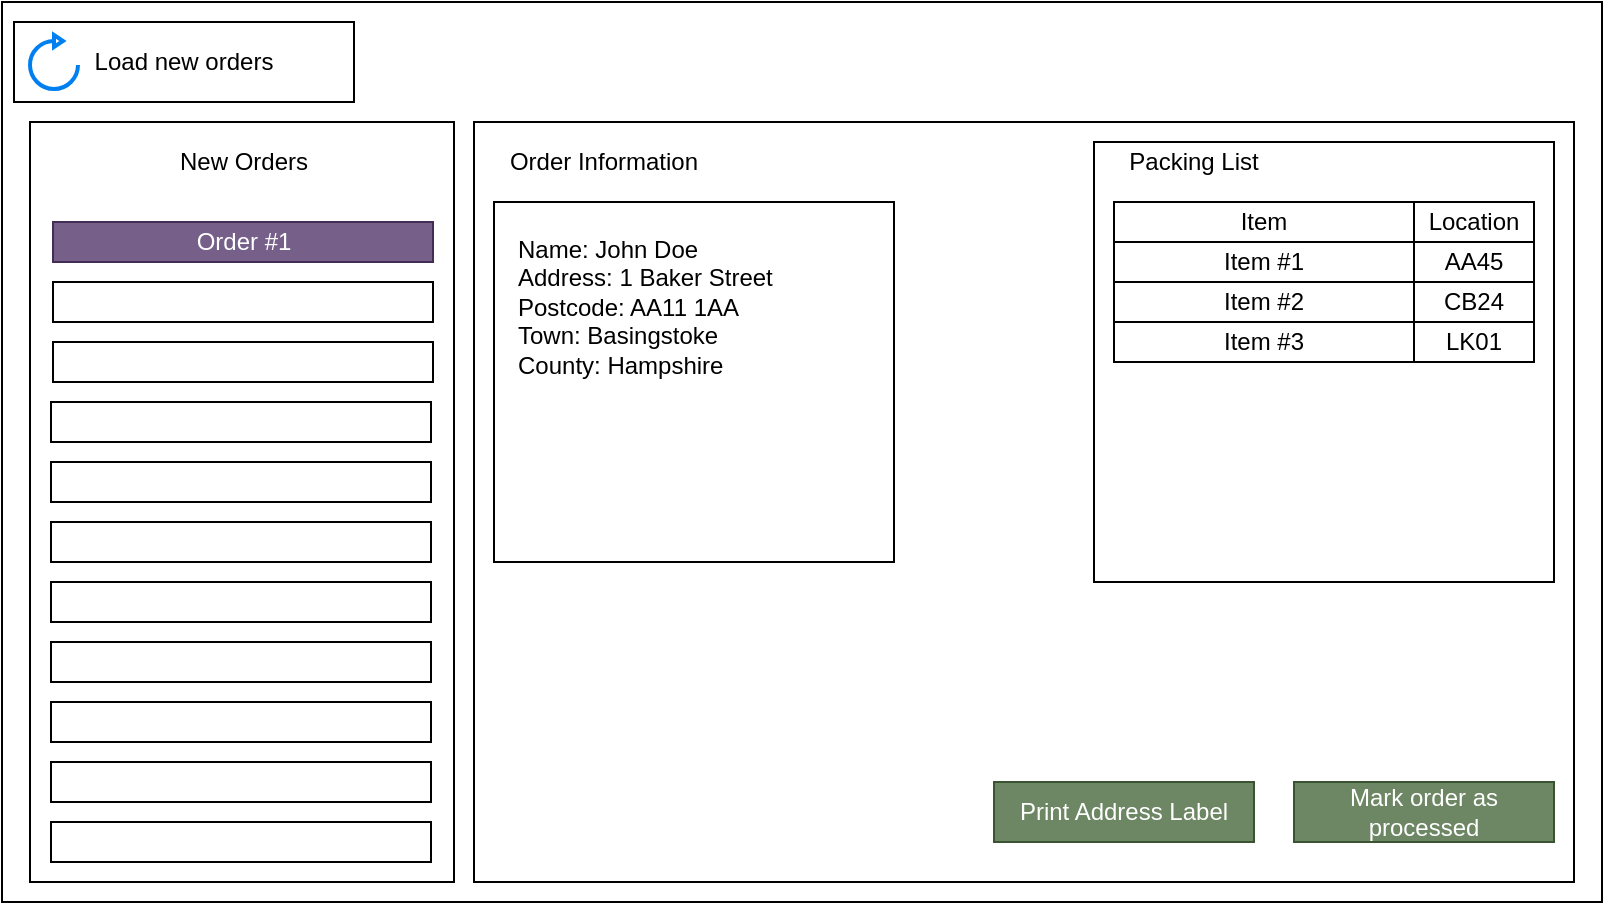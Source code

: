 <mxfile>
    <diagram id="nOyjY47EV0AOrOA9MQXy" name="Page-1">
        <mxGraphModel dx="871" dy="475" grid="1" gridSize="10" guides="1" tooltips="1" connect="1" arrows="1" fold="1" page="1" pageScale="1" pageWidth="827" pageHeight="1169" math="0" shadow="0">
            <root>
                <mxCell id="0"/>
                <mxCell id="1" parent="0"/>
                <mxCell id="2" value="" style="rounded=0;whiteSpace=wrap;html=1;" parent="1" vertex="1">
                    <mxGeometry x="14" y="160" width="800" height="450" as="geometry"/>
                </mxCell>
                <mxCell id="4" value="Load new orders" style="rounded=0;whiteSpace=wrap;html=1;" parent="1" vertex="1">
                    <mxGeometry x="20" y="170" width="170" height="40" as="geometry"/>
                </mxCell>
                <mxCell id="3" value="" style="html=1;verticalLabelPosition=bottom;align=center;labelBackgroundColor=#ffffff;verticalAlign=top;strokeWidth=2;strokeColor=#0080F0;shadow=0;dashed=0;shape=mxgraph.ios7.icons.reload;" parent="1" vertex="1">
                    <mxGeometry x="28" y="176.5" width="24" height="27" as="geometry"/>
                </mxCell>
                <mxCell id="5" value="" style="rounded=0;whiteSpace=wrap;html=1;" parent="1" vertex="1">
                    <mxGeometry x="28" y="220" width="212" height="380" as="geometry"/>
                </mxCell>
                <mxCell id="6" value="" style="rounded=0;whiteSpace=wrap;html=1;" parent="1" vertex="1">
                    <mxGeometry x="250" y="220" width="550" height="380" as="geometry"/>
                </mxCell>
                <mxCell id="7" value="Order #1" style="rounded=0;whiteSpace=wrap;html=1;fillColor=#76608a;strokeColor=#432D57;fontColor=#ffffff;" parent="1" vertex="1">
                    <mxGeometry x="39.5" y="270" width="190" height="20" as="geometry"/>
                </mxCell>
                <mxCell id="8" value="&lt;span style=&quot;color: rgb(255 , 255 , 255)&quot;&gt;Order #2&lt;/span&gt;" style="rounded=0;whiteSpace=wrap;html=1;" parent="1" vertex="1">
                    <mxGeometry x="39.5" y="300" width="190" height="20" as="geometry"/>
                </mxCell>
                <mxCell id="9" value="&lt;span style=&quot;color: rgb(255 , 255 , 255)&quot;&gt;Order #3&lt;/span&gt;" style="rounded=0;whiteSpace=wrap;html=1;" parent="1" vertex="1">
                    <mxGeometry x="39.5" y="330" width="190" height="20" as="geometry"/>
                </mxCell>
                <mxCell id="10" value="&lt;span style=&quot;color: rgb(255 , 255 , 255)&quot;&gt;Order #4&lt;/span&gt;" style="rounded=0;whiteSpace=wrap;html=1;" parent="1" vertex="1">
                    <mxGeometry x="38.5" y="360" width="190" height="20" as="geometry"/>
                </mxCell>
                <mxCell id="11" value="&lt;span style=&quot;color: rgb(255 , 255 , 255)&quot;&gt;Order #5&lt;/span&gt;" style="rounded=0;whiteSpace=wrap;html=1;" parent="1" vertex="1">
                    <mxGeometry x="38.5" y="390" width="190" height="20" as="geometry"/>
                </mxCell>
                <mxCell id="12" value="&lt;span style=&quot;color: rgb(255 , 255 , 255)&quot;&gt;Order #6&lt;/span&gt;" style="rounded=0;whiteSpace=wrap;html=1;" parent="1" vertex="1">
                    <mxGeometry x="38.5" y="420" width="190" height="20" as="geometry"/>
                </mxCell>
                <mxCell id="13" value="&lt;span style=&quot;color: rgb(255 , 255 , 255)&quot;&gt;Order #7&lt;/span&gt;" style="rounded=0;whiteSpace=wrap;html=1;" parent="1" vertex="1">
                    <mxGeometry x="38.5" y="450" width="190" height="20" as="geometry"/>
                </mxCell>
                <mxCell id="14" value="&lt;span style=&quot;color: rgb(255 , 255 , 255)&quot;&gt;Order #8&lt;/span&gt;" style="rounded=0;whiteSpace=wrap;html=1;" parent="1" vertex="1">
                    <mxGeometry x="38.5" y="480" width="190" height="20" as="geometry"/>
                </mxCell>
                <mxCell id="15" value="&lt;span style=&quot;color: rgb(255 , 255 , 255)&quot;&gt;Order #9&lt;/span&gt;" style="rounded=0;whiteSpace=wrap;html=1;" parent="1" vertex="1">
                    <mxGeometry x="38.5" y="510" width="190" height="20" as="geometry"/>
                </mxCell>
                <mxCell id="16" value="&lt;span style=&quot;color: rgb(255 , 255 , 255)&quot;&gt;Order #10&lt;/span&gt;" style="rounded=0;whiteSpace=wrap;html=1;" parent="1" vertex="1">
                    <mxGeometry x="38.5" y="540" width="190" height="20" as="geometry"/>
                </mxCell>
                <mxCell id="17" value="&lt;span style=&quot;color: rgb(255 , 255 , 255)&quot;&gt;Order #11&lt;/span&gt;" style="rounded=0;whiteSpace=wrap;html=1;" parent="1" vertex="1">
                    <mxGeometry x="38.5" y="570" width="190" height="20" as="geometry"/>
                </mxCell>
                <mxCell id="18" value="New Orders" style="text;html=1;strokeColor=none;fillColor=none;align=center;verticalAlign=middle;whiteSpace=wrap;rounded=0;" parent="1" vertex="1">
                    <mxGeometry x="40" y="230" width="190" height="20" as="geometry"/>
                </mxCell>
                <mxCell id="19" value="Order Information" style="text;html=1;strokeColor=none;fillColor=none;align=center;verticalAlign=middle;whiteSpace=wrap;rounded=0;" parent="1" vertex="1">
                    <mxGeometry x="260" y="230" width="110" height="20" as="geometry"/>
                </mxCell>
                <mxCell id="20" value="" style="rounded=0;whiteSpace=wrap;html=1;" parent="1" vertex="1">
                    <mxGeometry x="560" y="230" width="230" height="220" as="geometry"/>
                </mxCell>
                <mxCell id="36" value="Packing List" style="text;html=1;strokeColor=none;fillColor=none;align=center;verticalAlign=middle;whiteSpace=wrap;rounded=0;" parent="1" vertex="1">
                    <mxGeometry x="570" y="230" width="80" height="20" as="geometry"/>
                </mxCell>
                <mxCell id="37" value="Location" style="rounded=0;whiteSpace=wrap;html=1;" parent="1" vertex="1">
                    <mxGeometry x="720" y="260" width="60" height="20" as="geometry"/>
                </mxCell>
                <mxCell id="38" value="Item" style="rounded=0;whiteSpace=wrap;html=1;" parent="1" vertex="1">
                    <mxGeometry x="570" y="260" width="150" height="20" as="geometry"/>
                </mxCell>
                <mxCell id="40" value="Item #1" style="rounded=0;whiteSpace=wrap;html=1;" parent="1" vertex="1">
                    <mxGeometry x="570" y="280" width="150" height="20" as="geometry"/>
                </mxCell>
                <mxCell id="41" value="Item #2" style="rounded=0;whiteSpace=wrap;html=1;" parent="1" vertex="1">
                    <mxGeometry x="570" y="300" width="150" height="20" as="geometry"/>
                </mxCell>
                <mxCell id="42" value="Item #3" style="rounded=0;whiteSpace=wrap;html=1;" parent="1" vertex="1">
                    <mxGeometry x="570" y="320" width="150" height="20" as="geometry"/>
                </mxCell>
                <mxCell id="43" value="AA45" style="rounded=0;whiteSpace=wrap;html=1;" parent="1" vertex="1">
                    <mxGeometry x="720" y="280" width="60" height="20" as="geometry"/>
                </mxCell>
                <mxCell id="44" value="CB24" style="rounded=0;whiteSpace=wrap;html=1;" parent="1" vertex="1">
                    <mxGeometry x="720" y="300" width="60" height="20" as="geometry"/>
                </mxCell>
                <mxCell id="45" value="LK01" style="rounded=0;whiteSpace=wrap;html=1;" parent="1" vertex="1">
                    <mxGeometry x="720" y="320" width="60" height="20" as="geometry"/>
                </mxCell>
                <mxCell id="46" value="Mark order as processed" style="rounded=0;whiteSpace=wrap;html=1;fillColor=#6d8764;strokeColor=#3A5431;fontColor=#ffffff;" parent="1" vertex="1">
                    <mxGeometry x="660" y="550" width="130" height="30" as="geometry"/>
                </mxCell>
                <mxCell id="47" value="Print Address Label" style="rounded=0;whiteSpace=wrap;html=1;fillColor=#6d8764;strokeColor=#3A5431;fontColor=#ffffff;" parent="1" vertex="1">
                    <mxGeometry x="510" y="550" width="130" height="30" as="geometry"/>
                </mxCell>
                <mxCell id="49" value="" style="rounded=0;whiteSpace=wrap;html=1;" parent="1" vertex="1">
                    <mxGeometry x="260" y="260" width="200" height="180" as="geometry"/>
                </mxCell>
                <mxCell id="50" value="Name: John Doe&lt;br&gt;Address: 1 Baker Street&lt;br&gt;Postcode: AA11 1AA&lt;br&gt;Town: Basingstoke&lt;br&gt;County: Hampshire&lt;br&gt;" style="text;html=1;strokeColor=none;fillColor=none;align=left;verticalAlign=top;whiteSpace=wrap;rounded=0;" parent="1" vertex="1">
                    <mxGeometry x="270" y="270" width="170" height="160" as="geometry"/>
                </mxCell>
            </root>
        </mxGraphModel>
    </diagram>
</mxfile>